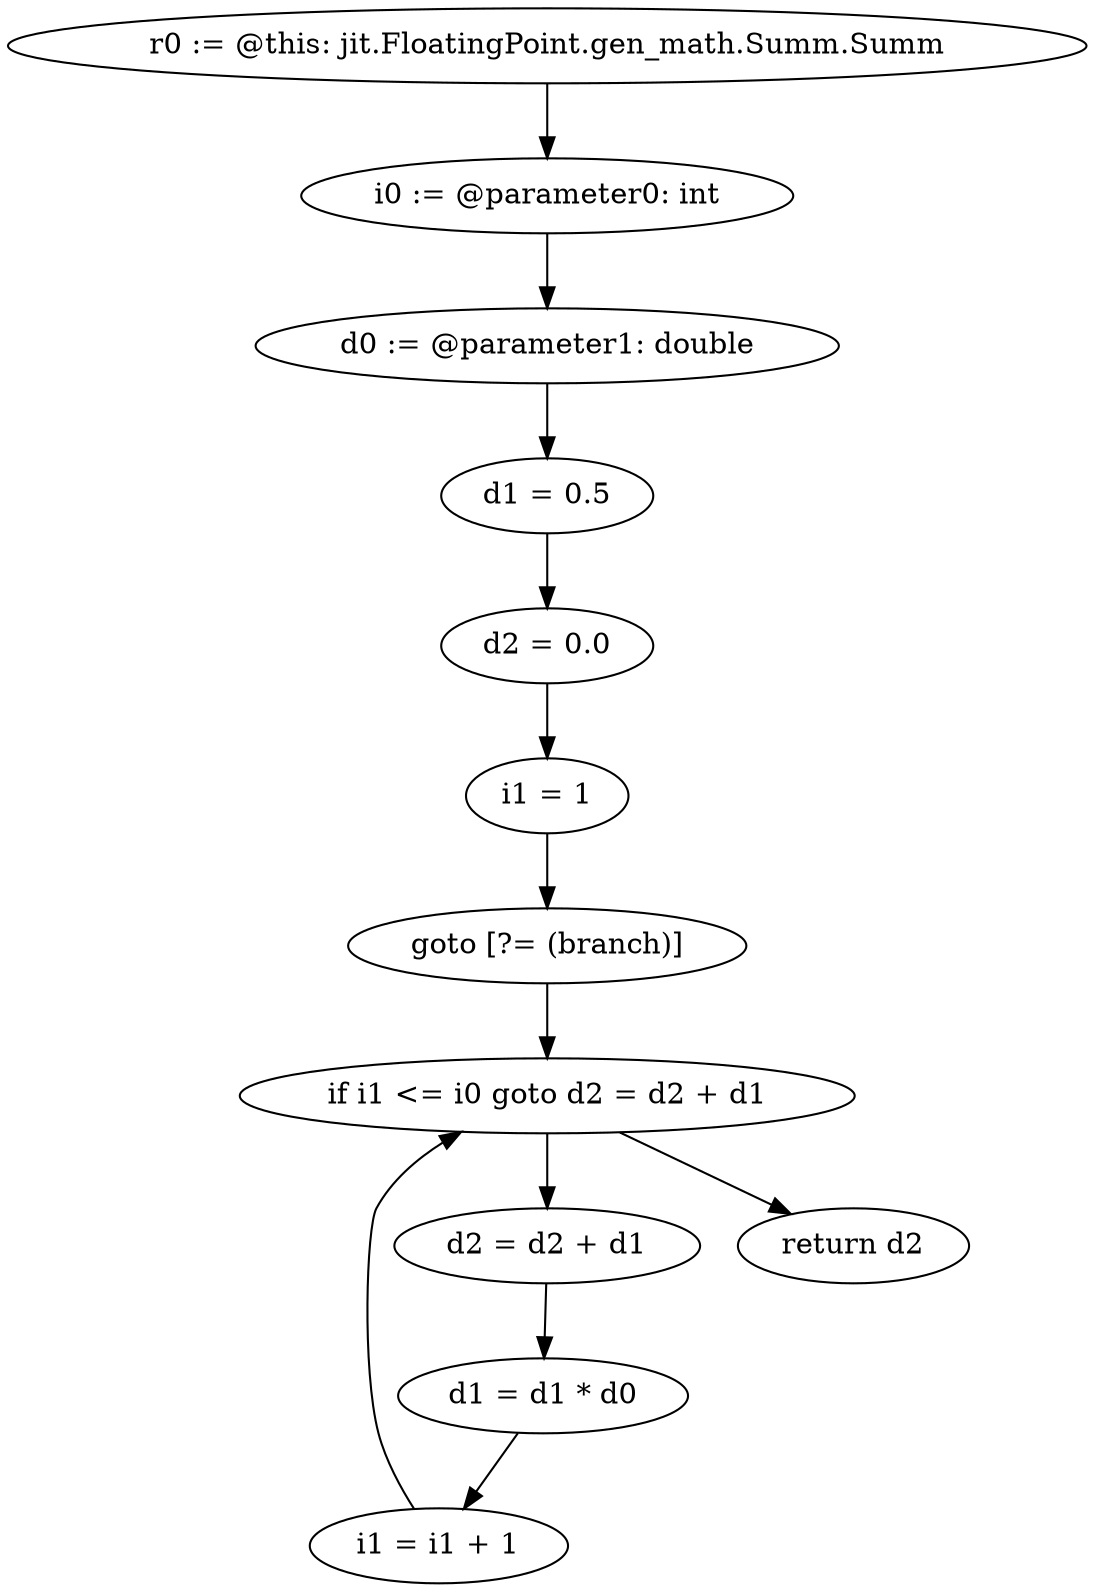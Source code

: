 digraph "unitGraph" {
    "r0 := @this: jit.FloatingPoint.gen_math.Summ.Summ"
    "i0 := @parameter0: int"
    "d0 := @parameter1: double"
    "d1 = 0.5"
    "d2 = 0.0"
    "i1 = 1"
    "goto [?= (branch)]"
    "d2 = d2 + d1"
    "d1 = d1 * d0"
    "i1 = i1 + 1"
    "if i1 <= i0 goto d2 = d2 + d1"
    "return d2"
    "r0 := @this: jit.FloatingPoint.gen_math.Summ.Summ"->"i0 := @parameter0: int";
    "i0 := @parameter0: int"->"d0 := @parameter1: double";
    "d0 := @parameter1: double"->"d1 = 0.5";
    "d1 = 0.5"->"d2 = 0.0";
    "d2 = 0.0"->"i1 = 1";
    "i1 = 1"->"goto [?= (branch)]";
    "goto [?= (branch)]"->"if i1 <= i0 goto d2 = d2 + d1";
    "d2 = d2 + d1"->"d1 = d1 * d0";
    "d1 = d1 * d0"->"i1 = i1 + 1";
    "i1 = i1 + 1"->"if i1 <= i0 goto d2 = d2 + d1";
    "if i1 <= i0 goto d2 = d2 + d1"->"return d2";
    "if i1 <= i0 goto d2 = d2 + d1"->"d2 = d2 + d1";
}
